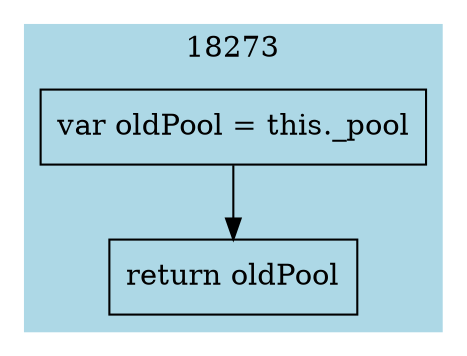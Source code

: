 digraph graphname {
e18273_false_1 -> e18273_false_3;
subgraph cluster_18273 {
label=18273;
style=filled;
color=lightblue;
e18273_false_3[shape=box,label="return oldPool"];
e18273_false_1[shape=box,label="var oldPool = this._pool"];
}
}
